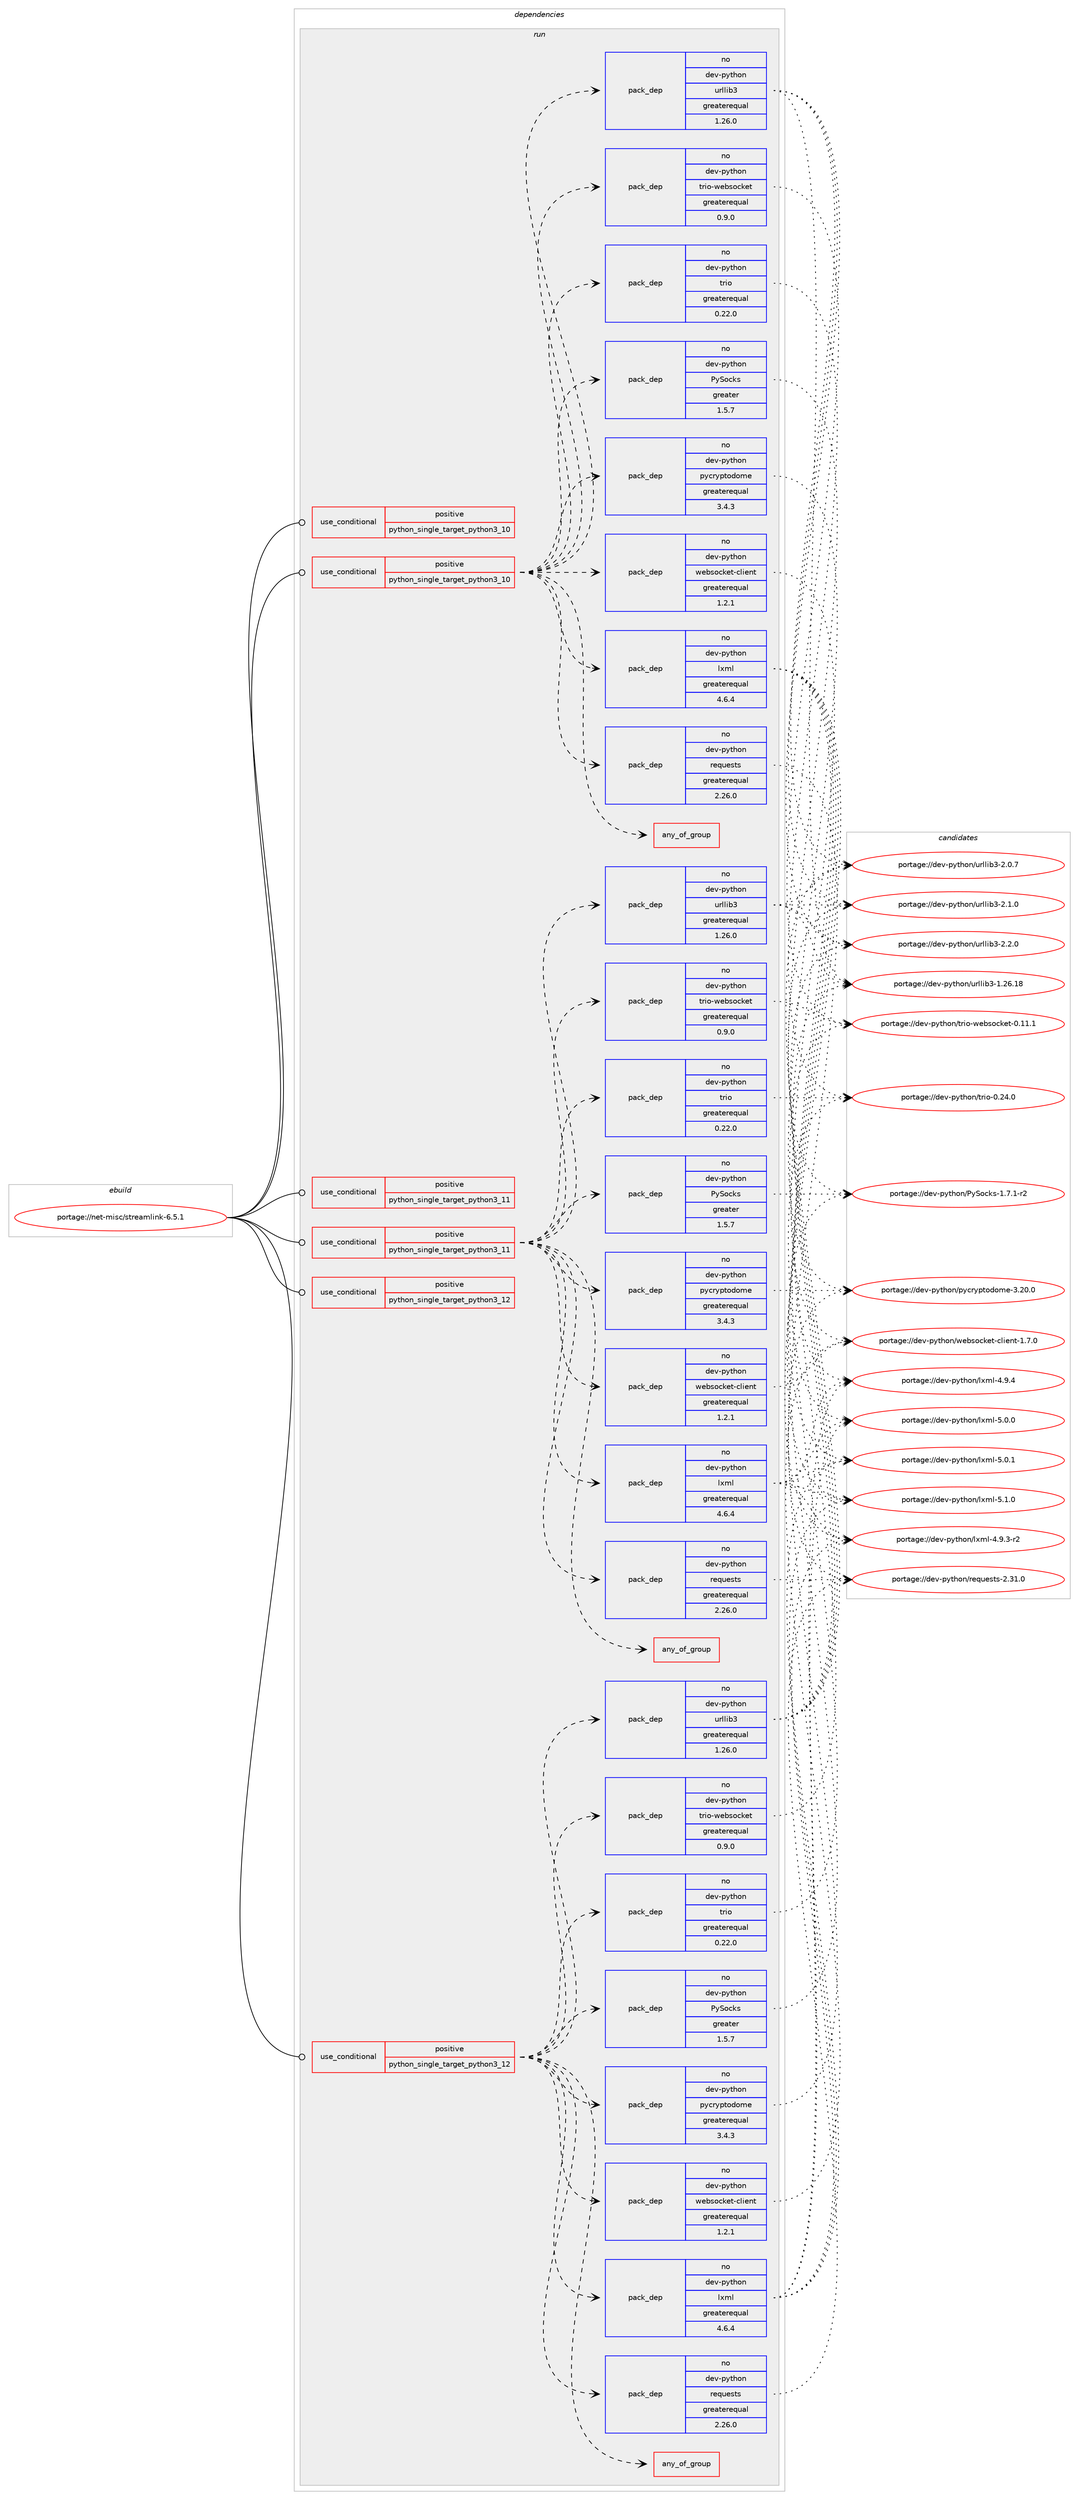 digraph prolog {

# *************
# Graph options
# *************

newrank=true;
concentrate=true;
compound=true;
graph [rankdir=LR,fontname=Helvetica,fontsize=10,ranksep=1.5];#, ranksep=2.5, nodesep=0.2];
edge  [arrowhead=vee];
node  [fontname=Helvetica,fontsize=10];

# **********
# The ebuild
# **********

subgraph cluster_leftcol {
color=gray;
rank=same;
label=<<i>ebuild</i>>;
id [label="portage://net-misc/streamlink-6.5.1", color=red, width=4, href="../net-misc/streamlink-6.5.1.svg"];
}

# ****************
# The dependencies
# ****************

subgraph cluster_midcol {
color=gray;
label=<<i>dependencies</i>>;
subgraph cluster_compile {
fillcolor="#eeeeee";
style=filled;
label=<<i>compile</i>>;
}
subgraph cluster_compileandrun {
fillcolor="#eeeeee";
style=filled;
label=<<i>compile and run</i>>;
}
subgraph cluster_run {
fillcolor="#eeeeee";
style=filled;
label=<<i>run</i>>;
subgraph cond6758 {
dependency9873 [label=<<TABLE BORDER="0" CELLBORDER="1" CELLSPACING="0" CELLPADDING="4"><TR><TD ROWSPAN="3" CELLPADDING="10">use_conditional</TD></TR><TR><TD>positive</TD></TR><TR><TD>python_single_target_python3_10</TD></TR></TABLE>>, shape=none, color=red];
# *** BEGIN UNKNOWN DEPENDENCY TYPE (TODO) ***
# dependency9873 -> package_dependency(portage://net-misc/streamlink-6.5.1,run,no,dev-lang,python,none,[,,],[slot(3.10)],[use(enable(xml),positive),use(enable(threads),positive)])
# *** END UNKNOWN DEPENDENCY TYPE (TODO) ***

}
id:e -> dependency9873:w [weight=20,style="solid",arrowhead="odot"];
subgraph cond6759 {
dependency9874 [label=<<TABLE BORDER="0" CELLBORDER="1" CELLSPACING="0" CELLPADDING="4"><TR><TD ROWSPAN="3" CELLPADDING="10">use_conditional</TD></TR><TR><TD>positive</TD></TR><TR><TD>python_single_target_python3_10</TD></TR></TABLE>>, shape=none, color=red];
# *** BEGIN UNKNOWN DEPENDENCY TYPE (TODO) ***
# dependency9874 -> package_dependency(portage://net-misc/streamlink-6.5.1,run,no,dev-python,certifi,none,[,,],[],[use(enable(python_targets_python3_10),negative)])
# *** END UNKNOWN DEPENDENCY TYPE (TODO) ***

subgraph any85 {
dependency9875 [label=<<TABLE BORDER="0" CELLBORDER="1" CELLSPACING="0" CELLPADDING="4"><TR><TD CELLPADDING="10">any_of_group</TD></TR></TABLE>>, shape=none, color=red];# *** BEGIN UNKNOWN DEPENDENCY TYPE (TODO) ***
# dependency9875 -> package_dependency(portage://net-misc/streamlink-6.5.1,run,no,dev-python,chardet,none,[,,],[],[use(enable(python_targets_python3_10),negative)])
# *** END UNKNOWN DEPENDENCY TYPE (TODO) ***

# *** BEGIN UNKNOWN DEPENDENCY TYPE (TODO) ***
# dependency9875 -> package_dependency(portage://net-misc/streamlink-6.5.1,run,no,dev-python,charset-normalizer,none,[,,],[],[use(enable(python_targets_python3_10),negative)])
# *** END UNKNOWN DEPENDENCY TYPE (TODO) ***

}
dependency9874:e -> dependency9875:w [weight=20,style="dashed",arrowhead="vee"];
subgraph pack3032 {
dependency9876 [label=<<TABLE BORDER="0" CELLBORDER="1" CELLSPACING="0" CELLPADDING="4" WIDTH="220"><TR><TD ROWSPAN="6" CELLPADDING="30">pack_dep</TD></TR><TR><TD WIDTH="110">no</TD></TR><TR><TD>dev-python</TD></TR><TR><TD>requests</TD></TR><TR><TD>greaterequal</TD></TR><TR><TD>2.26.0</TD></TR></TABLE>>, shape=none, color=blue];
}
dependency9874:e -> dependency9876:w [weight=20,style="dashed",arrowhead="vee"];
# *** BEGIN UNKNOWN DEPENDENCY TYPE (TODO) ***
# dependency9874 -> package_dependency(portage://net-misc/streamlink-6.5.1,run,no,dev-python,isodate,none,[,,],[],[use(enable(python_targets_python3_10),negative)])
# *** END UNKNOWN DEPENDENCY TYPE (TODO) ***

subgraph pack3033 {
dependency9877 [label=<<TABLE BORDER="0" CELLBORDER="1" CELLSPACING="0" CELLPADDING="4" WIDTH="220"><TR><TD ROWSPAN="6" CELLPADDING="30">pack_dep</TD></TR><TR><TD WIDTH="110">no</TD></TR><TR><TD>dev-python</TD></TR><TR><TD>lxml</TD></TR><TR><TD>greaterequal</TD></TR><TR><TD>4.6.4</TD></TR></TABLE>>, shape=none, color=blue];
}
dependency9874:e -> dependency9877:w [weight=20,style="dashed",arrowhead="vee"];
subgraph pack3034 {
dependency9878 [label=<<TABLE BORDER="0" CELLBORDER="1" CELLSPACING="0" CELLPADDING="4" WIDTH="220"><TR><TD ROWSPAN="6" CELLPADDING="30">pack_dep</TD></TR><TR><TD WIDTH="110">no</TD></TR><TR><TD>dev-python</TD></TR><TR><TD>websocket-client</TD></TR><TR><TD>greaterequal</TD></TR><TR><TD>1.2.1</TD></TR></TABLE>>, shape=none, color=blue];
}
dependency9874:e -> dependency9878:w [weight=20,style="dashed",arrowhead="vee"];
# *** BEGIN UNKNOWN DEPENDENCY TYPE (TODO) ***
# dependency9874 -> package_dependency(portage://net-misc/streamlink-6.5.1,run,no,dev-python,pycountry,none,[,,],[],[use(enable(python_targets_python3_10),negative)])
# *** END UNKNOWN DEPENDENCY TYPE (TODO) ***

subgraph pack3035 {
dependency9879 [label=<<TABLE BORDER="0" CELLBORDER="1" CELLSPACING="0" CELLPADDING="4" WIDTH="220"><TR><TD ROWSPAN="6" CELLPADDING="30">pack_dep</TD></TR><TR><TD WIDTH="110">no</TD></TR><TR><TD>dev-python</TD></TR><TR><TD>pycryptodome</TD></TR><TR><TD>greaterequal</TD></TR><TR><TD>3.4.3</TD></TR></TABLE>>, shape=none, color=blue];
}
dependency9874:e -> dependency9879:w [weight=20,style="dashed",arrowhead="vee"];
subgraph pack3036 {
dependency9880 [label=<<TABLE BORDER="0" CELLBORDER="1" CELLSPACING="0" CELLPADDING="4" WIDTH="220"><TR><TD ROWSPAN="6" CELLPADDING="30">pack_dep</TD></TR><TR><TD WIDTH="110">no</TD></TR><TR><TD>dev-python</TD></TR><TR><TD>PySocks</TD></TR><TR><TD>greater</TD></TR><TR><TD>1.5.7</TD></TR></TABLE>>, shape=none, color=blue];
}
dependency9874:e -> dependency9880:w [weight=20,style="dashed",arrowhead="vee"];
subgraph pack3037 {
dependency9881 [label=<<TABLE BORDER="0" CELLBORDER="1" CELLSPACING="0" CELLPADDING="4" WIDTH="220"><TR><TD ROWSPAN="6" CELLPADDING="30">pack_dep</TD></TR><TR><TD WIDTH="110">no</TD></TR><TR><TD>dev-python</TD></TR><TR><TD>trio</TD></TR><TR><TD>greaterequal</TD></TR><TR><TD>0.22.0</TD></TR></TABLE>>, shape=none, color=blue];
}
dependency9874:e -> dependency9881:w [weight=20,style="dashed",arrowhead="vee"];
subgraph pack3038 {
dependency9882 [label=<<TABLE BORDER="0" CELLBORDER="1" CELLSPACING="0" CELLPADDING="4" WIDTH="220"><TR><TD ROWSPAN="6" CELLPADDING="30">pack_dep</TD></TR><TR><TD WIDTH="110">no</TD></TR><TR><TD>dev-python</TD></TR><TR><TD>trio-websocket</TD></TR><TR><TD>greaterequal</TD></TR><TR><TD>0.9.0</TD></TR></TABLE>>, shape=none, color=blue];
}
dependency9874:e -> dependency9882:w [weight=20,style="dashed",arrowhead="vee"];
subgraph pack3039 {
dependency9883 [label=<<TABLE BORDER="0" CELLBORDER="1" CELLSPACING="0" CELLPADDING="4" WIDTH="220"><TR><TD ROWSPAN="6" CELLPADDING="30">pack_dep</TD></TR><TR><TD WIDTH="110">no</TD></TR><TR><TD>dev-python</TD></TR><TR><TD>urllib3</TD></TR><TR><TD>greaterequal</TD></TR><TR><TD>1.26.0</TD></TR></TABLE>>, shape=none, color=blue];
}
dependency9874:e -> dependency9883:w [weight=20,style="dashed",arrowhead="vee"];
}
id:e -> dependency9874:w [weight=20,style="solid",arrowhead="odot"];
subgraph cond6760 {
dependency9884 [label=<<TABLE BORDER="0" CELLBORDER="1" CELLSPACING="0" CELLPADDING="4"><TR><TD ROWSPAN="3" CELLPADDING="10">use_conditional</TD></TR><TR><TD>positive</TD></TR><TR><TD>python_single_target_python3_11</TD></TR></TABLE>>, shape=none, color=red];
# *** BEGIN UNKNOWN DEPENDENCY TYPE (TODO) ***
# dependency9884 -> package_dependency(portage://net-misc/streamlink-6.5.1,run,no,dev-lang,python,none,[,,],[slot(3.11)],[use(enable(xml),positive),use(enable(threads),positive)])
# *** END UNKNOWN DEPENDENCY TYPE (TODO) ***

}
id:e -> dependency9884:w [weight=20,style="solid",arrowhead="odot"];
subgraph cond6761 {
dependency9885 [label=<<TABLE BORDER="0" CELLBORDER="1" CELLSPACING="0" CELLPADDING="4"><TR><TD ROWSPAN="3" CELLPADDING="10">use_conditional</TD></TR><TR><TD>positive</TD></TR><TR><TD>python_single_target_python3_11</TD></TR></TABLE>>, shape=none, color=red];
# *** BEGIN UNKNOWN DEPENDENCY TYPE (TODO) ***
# dependency9885 -> package_dependency(portage://net-misc/streamlink-6.5.1,run,no,dev-python,certifi,none,[,,],[],[use(enable(python_targets_python3_11),negative)])
# *** END UNKNOWN DEPENDENCY TYPE (TODO) ***

subgraph any86 {
dependency9886 [label=<<TABLE BORDER="0" CELLBORDER="1" CELLSPACING="0" CELLPADDING="4"><TR><TD CELLPADDING="10">any_of_group</TD></TR></TABLE>>, shape=none, color=red];# *** BEGIN UNKNOWN DEPENDENCY TYPE (TODO) ***
# dependency9886 -> package_dependency(portage://net-misc/streamlink-6.5.1,run,no,dev-python,chardet,none,[,,],[],[use(enable(python_targets_python3_11),negative)])
# *** END UNKNOWN DEPENDENCY TYPE (TODO) ***

# *** BEGIN UNKNOWN DEPENDENCY TYPE (TODO) ***
# dependency9886 -> package_dependency(portage://net-misc/streamlink-6.5.1,run,no,dev-python,charset-normalizer,none,[,,],[],[use(enable(python_targets_python3_11),negative)])
# *** END UNKNOWN DEPENDENCY TYPE (TODO) ***

}
dependency9885:e -> dependency9886:w [weight=20,style="dashed",arrowhead="vee"];
subgraph pack3040 {
dependency9887 [label=<<TABLE BORDER="0" CELLBORDER="1" CELLSPACING="0" CELLPADDING="4" WIDTH="220"><TR><TD ROWSPAN="6" CELLPADDING="30">pack_dep</TD></TR><TR><TD WIDTH="110">no</TD></TR><TR><TD>dev-python</TD></TR><TR><TD>requests</TD></TR><TR><TD>greaterequal</TD></TR><TR><TD>2.26.0</TD></TR></TABLE>>, shape=none, color=blue];
}
dependency9885:e -> dependency9887:w [weight=20,style="dashed",arrowhead="vee"];
# *** BEGIN UNKNOWN DEPENDENCY TYPE (TODO) ***
# dependency9885 -> package_dependency(portage://net-misc/streamlink-6.5.1,run,no,dev-python,isodate,none,[,,],[],[use(enable(python_targets_python3_11),negative)])
# *** END UNKNOWN DEPENDENCY TYPE (TODO) ***

subgraph pack3041 {
dependency9888 [label=<<TABLE BORDER="0" CELLBORDER="1" CELLSPACING="0" CELLPADDING="4" WIDTH="220"><TR><TD ROWSPAN="6" CELLPADDING="30">pack_dep</TD></TR><TR><TD WIDTH="110">no</TD></TR><TR><TD>dev-python</TD></TR><TR><TD>lxml</TD></TR><TR><TD>greaterequal</TD></TR><TR><TD>4.6.4</TD></TR></TABLE>>, shape=none, color=blue];
}
dependency9885:e -> dependency9888:w [weight=20,style="dashed",arrowhead="vee"];
subgraph pack3042 {
dependency9889 [label=<<TABLE BORDER="0" CELLBORDER="1" CELLSPACING="0" CELLPADDING="4" WIDTH="220"><TR><TD ROWSPAN="6" CELLPADDING="30">pack_dep</TD></TR><TR><TD WIDTH="110">no</TD></TR><TR><TD>dev-python</TD></TR><TR><TD>websocket-client</TD></TR><TR><TD>greaterequal</TD></TR><TR><TD>1.2.1</TD></TR></TABLE>>, shape=none, color=blue];
}
dependency9885:e -> dependency9889:w [weight=20,style="dashed",arrowhead="vee"];
# *** BEGIN UNKNOWN DEPENDENCY TYPE (TODO) ***
# dependency9885 -> package_dependency(portage://net-misc/streamlink-6.5.1,run,no,dev-python,pycountry,none,[,,],[],[use(enable(python_targets_python3_11),negative)])
# *** END UNKNOWN DEPENDENCY TYPE (TODO) ***

subgraph pack3043 {
dependency9890 [label=<<TABLE BORDER="0" CELLBORDER="1" CELLSPACING="0" CELLPADDING="4" WIDTH="220"><TR><TD ROWSPAN="6" CELLPADDING="30">pack_dep</TD></TR><TR><TD WIDTH="110">no</TD></TR><TR><TD>dev-python</TD></TR><TR><TD>pycryptodome</TD></TR><TR><TD>greaterequal</TD></TR><TR><TD>3.4.3</TD></TR></TABLE>>, shape=none, color=blue];
}
dependency9885:e -> dependency9890:w [weight=20,style="dashed",arrowhead="vee"];
subgraph pack3044 {
dependency9891 [label=<<TABLE BORDER="0" CELLBORDER="1" CELLSPACING="0" CELLPADDING="4" WIDTH="220"><TR><TD ROWSPAN="6" CELLPADDING="30">pack_dep</TD></TR><TR><TD WIDTH="110">no</TD></TR><TR><TD>dev-python</TD></TR><TR><TD>PySocks</TD></TR><TR><TD>greater</TD></TR><TR><TD>1.5.7</TD></TR></TABLE>>, shape=none, color=blue];
}
dependency9885:e -> dependency9891:w [weight=20,style="dashed",arrowhead="vee"];
subgraph pack3045 {
dependency9892 [label=<<TABLE BORDER="0" CELLBORDER="1" CELLSPACING="0" CELLPADDING="4" WIDTH="220"><TR><TD ROWSPAN="6" CELLPADDING="30">pack_dep</TD></TR><TR><TD WIDTH="110">no</TD></TR><TR><TD>dev-python</TD></TR><TR><TD>trio</TD></TR><TR><TD>greaterequal</TD></TR><TR><TD>0.22.0</TD></TR></TABLE>>, shape=none, color=blue];
}
dependency9885:e -> dependency9892:w [weight=20,style="dashed",arrowhead="vee"];
subgraph pack3046 {
dependency9893 [label=<<TABLE BORDER="0" CELLBORDER="1" CELLSPACING="0" CELLPADDING="4" WIDTH="220"><TR><TD ROWSPAN="6" CELLPADDING="30">pack_dep</TD></TR><TR><TD WIDTH="110">no</TD></TR><TR><TD>dev-python</TD></TR><TR><TD>trio-websocket</TD></TR><TR><TD>greaterequal</TD></TR><TR><TD>0.9.0</TD></TR></TABLE>>, shape=none, color=blue];
}
dependency9885:e -> dependency9893:w [weight=20,style="dashed",arrowhead="vee"];
subgraph pack3047 {
dependency9894 [label=<<TABLE BORDER="0" CELLBORDER="1" CELLSPACING="0" CELLPADDING="4" WIDTH="220"><TR><TD ROWSPAN="6" CELLPADDING="30">pack_dep</TD></TR><TR><TD WIDTH="110">no</TD></TR><TR><TD>dev-python</TD></TR><TR><TD>urllib3</TD></TR><TR><TD>greaterequal</TD></TR><TR><TD>1.26.0</TD></TR></TABLE>>, shape=none, color=blue];
}
dependency9885:e -> dependency9894:w [weight=20,style="dashed",arrowhead="vee"];
}
id:e -> dependency9885:w [weight=20,style="solid",arrowhead="odot"];
subgraph cond6762 {
dependency9895 [label=<<TABLE BORDER="0" CELLBORDER="1" CELLSPACING="0" CELLPADDING="4"><TR><TD ROWSPAN="3" CELLPADDING="10">use_conditional</TD></TR><TR><TD>positive</TD></TR><TR><TD>python_single_target_python3_12</TD></TR></TABLE>>, shape=none, color=red];
# *** BEGIN UNKNOWN DEPENDENCY TYPE (TODO) ***
# dependency9895 -> package_dependency(portage://net-misc/streamlink-6.5.1,run,no,dev-lang,python,none,[,,],[slot(3.12)],[use(enable(xml),positive),use(enable(threads),positive)])
# *** END UNKNOWN DEPENDENCY TYPE (TODO) ***

}
id:e -> dependency9895:w [weight=20,style="solid",arrowhead="odot"];
subgraph cond6763 {
dependency9896 [label=<<TABLE BORDER="0" CELLBORDER="1" CELLSPACING="0" CELLPADDING="4"><TR><TD ROWSPAN="3" CELLPADDING="10">use_conditional</TD></TR><TR><TD>positive</TD></TR><TR><TD>python_single_target_python3_12</TD></TR></TABLE>>, shape=none, color=red];
# *** BEGIN UNKNOWN DEPENDENCY TYPE (TODO) ***
# dependency9896 -> package_dependency(portage://net-misc/streamlink-6.5.1,run,no,dev-python,certifi,none,[,,],[],[use(enable(python_targets_python3_12),negative)])
# *** END UNKNOWN DEPENDENCY TYPE (TODO) ***

subgraph any87 {
dependency9897 [label=<<TABLE BORDER="0" CELLBORDER="1" CELLSPACING="0" CELLPADDING="4"><TR><TD CELLPADDING="10">any_of_group</TD></TR></TABLE>>, shape=none, color=red];# *** BEGIN UNKNOWN DEPENDENCY TYPE (TODO) ***
# dependency9897 -> package_dependency(portage://net-misc/streamlink-6.5.1,run,no,dev-python,chardet,none,[,,],[],[use(enable(python_targets_python3_12),negative)])
# *** END UNKNOWN DEPENDENCY TYPE (TODO) ***

# *** BEGIN UNKNOWN DEPENDENCY TYPE (TODO) ***
# dependency9897 -> package_dependency(portage://net-misc/streamlink-6.5.1,run,no,dev-python,charset-normalizer,none,[,,],[],[use(enable(python_targets_python3_12),negative)])
# *** END UNKNOWN DEPENDENCY TYPE (TODO) ***

}
dependency9896:e -> dependency9897:w [weight=20,style="dashed",arrowhead="vee"];
subgraph pack3048 {
dependency9898 [label=<<TABLE BORDER="0" CELLBORDER="1" CELLSPACING="0" CELLPADDING="4" WIDTH="220"><TR><TD ROWSPAN="6" CELLPADDING="30">pack_dep</TD></TR><TR><TD WIDTH="110">no</TD></TR><TR><TD>dev-python</TD></TR><TR><TD>requests</TD></TR><TR><TD>greaterequal</TD></TR><TR><TD>2.26.0</TD></TR></TABLE>>, shape=none, color=blue];
}
dependency9896:e -> dependency9898:w [weight=20,style="dashed",arrowhead="vee"];
# *** BEGIN UNKNOWN DEPENDENCY TYPE (TODO) ***
# dependency9896 -> package_dependency(portage://net-misc/streamlink-6.5.1,run,no,dev-python,isodate,none,[,,],[],[use(enable(python_targets_python3_12),negative)])
# *** END UNKNOWN DEPENDENCY TYPE (TODO) ***

subgraph pack3049 {
dependency9899 [label=<<TABLE BORDER="0" CELLBORDER="1" CELLSPACING="0" CELLPADDING="4" WIDTH="220"><TR><TD ROWSPAN="6" CELLPADDING="30">pack_dep</TD></TR><TR><TD WIDTH="110">no</TD></TR><TR><TD>dev-python</TD></TR><TR><TD>lxml</TD></TR><TR><TD>greaterequal</TD></TR><TR><TD>4.6.4</TD></TR></TABLE>>, shape=none, color=blue];
}
dependency9896:e -> dependency9899:w [weight=20,style="dashed",arrowhead="vee"];
subgraph pack3050 {
dependency9900 [label=<<TABLE BORDER="0" CELLBORDER="1" CELLSPACING="0" CELLPADDING="4" WIDTH="220"><TR><TD ROWSPAN="6" CELLPADDING="30">pack_dep</TD></TR><TR><TD WIDTH="110">no</TD></TR><TR><TD>dev-python</TD></TR><TR><TD>websocket-client</TD></TR><TR><TD>greaterequal</TD></TR><TR><TD>1.2.1</TD></TR></TABLE>>, shape=none, color=blue];
}
dependency9896:e -> dependency9900:w [weight=20,style="dashed",arrowhead="vee"];
# *** BEGIN UNKNOWN DEPENDENCY TYPE (TODO) ***
# dependency9896 -> package_dependency(portage://net-misc/streamlink-6.5.1,run,no,dev-python,pycountry,none,[,,],[],[use(enable(python_targets_python3_12),negative)])
# *** END UNKNOWN DEPENDENCY TYPE (TODO) ***

subgraph pack3051 {
dependency9901 [label=<<TABLE BORDER="0" CELLBORDER="1" CELLSPACING="0" CELLPADDING="4" WIDTH="220"><TR><TD ROWSPAN="6" CELLPADDING="30">pack_dep</TD></TR><TR><TD WIDTH="110">no</TD></TR><TR><TD>dev-python</TD></TR><TR><TD>pycryptodome</TD></TR><TR><TD>greaterequal</TD></TR><TR><TD>3.4.3</TD></TR></TABLE>>, shape=none, color=blue];
}
dependency9896:e -> dependency9901:w [weight=20,style="dashed",arrowhead="vee"];
subgraph pack3052 {
dependency9902 [label=<<TABLE BORDER="0" CELLBORDER="1" CELLSPACING="0" CELLPADDING="4" WIDTH="220"><TR><TD ROWSPAN="6" CELLPADDING="30">pack_dep</TD></TR><TR><TD WIDTH="110">no</TD></TR><TR><TD>dev-python</TD></TR><TR><TD>PySocks</TD></TR><TR><TD>greater</TD></TR><TR><TD>1.5.7</TD></TR></TABLE>>, shape=none, color=blue];
}
dependency9896:e -> dependency9902:w [weight=20,style="dashed",arrowhead="vee"];
subgraph pack3053 {
dependency9903 [label=<<TABLE BORDER="0" CELLBORDER="1" CELLSPACING="0" CELLPADDING="4" WIDTH="220"><TR><TD ROWSPAN="6" CELLPADDING="30">pack_dep</TD></TR><TR><TD WIDTH="110">no</TD></TR><TR><TD>dev-python</TD></TR><TR><TD>trio</TD></TR><TR><TD>greaterequal</TD></TR><TR><TD>0.22.0</TD></TR></TABLE>>, shape=none, color=blue];
}
dependency9896:e -> dependency9903:w [weight=20,style="dashed",arrowhead="vee"];
subgraph pack3054 {
dependency9904 [label=<<TABLE BORDER="0" CELLBORDER="1" CELLSPACING="0" CELLPADDING="4" WIDTH="220"><TR><TD ROWSPAN="6" CELLPADDING="30">pack_dep</TD></TR><TR><TD WIDTH="110">no</TD></TR><TR><TD>dev-python</TD></TR><TR><TD>trio-websocket</TD></TR><TR><TD>greaterequal</TD></TR><TR><TD>0.9.0</TD></TR></TABLE>>, shape=none, color=blue];
}
dependency9896:e -> dependency9904:w [weight=20,style="dashed",arrowhead="vee"];
subgraph pack3055 {
dependency9905 [label=<<TABLE BORDER="0" CELLBORDER="1" CELLSPACING="0" CELLPADDING="4" WIDTH="220"><TR><TD ROWSPAN="6" CELLPADDING="30">pack_dep</TD></TR><TR><TD WIDTH="110">no</TD></TR><TR><TD>dev-python</TD></TR><TR><TD>urllib3</TD></TR><TR><TD>greaterequal</TD></TR><TR><TD>1.26.0</TD></TR></TABLE>>, shape=none, color=blue];
}
dependency9896:e -> dependency9905:w [weight=20,style="dashed",arrowhead="vee"];
}
id:e -> dependency9896:w [weight=20,style="solid",arrowhead="odot"];
# *** BEGIN UNKNOWN DEPENDENCY TYPE (TODO) ***
# id -> package_dependency(portage://net-misc/streamlink-6.5.1,run,no,media-video,ffmpeg,none,[,,],[],[])
# *** END UNKNOWN DEPENDENCY TYPE (TODO) ***

}
}

# **************
# The candidates
# **************

subgraph cluster_choices {
rank=same;
color=gray;
label=<<i>candidates</i>>;

subgraph choice3032 {
color=black;
nodesep=1;
choice100101118451121211161041111104711410111311710111511611545504651494648 [label="portage://dev-python/requests-2.31.0", color=red, width=4,href="../dev-python/requests-2.31.0.svg"];
dependency9876:e -> choice100101118451121211161041111104711410111311710111511611545504651494648:w [style=dotted,weight="100"];
}
subgraph choice3033 {
color=black;
nodesep=1;
choice10010111845112121116104111110471081201091084552465746514511450 [label="portage://dev-python/lxml-4.9.3-r2", color=red, width=4,href="../dev-python/lxml-4.9.3-r2.svg"];
choice1001011184511212111610411111047108120109108455246574652 [label="portage://dev-python/lxml-4.9.4", color=red, width=4,href="../dev-python/lxml-4.9.4.svg"];
choice1001011184511212111610411111047108120109108455346484648 [label="portage://dev-python/lxml-5.0.0", color=red, width=4,href="../dev-python/lxml-5.0.0.svg"];
choice1001011184511212111610411111047108120109108455346484649 [label="portage://dev-python/lxml-5.0.1", color=red, width=4,href="../dev-python/lxml-5.0.1.svg"];
choice1001011184511212111610411111047108120109108455346494648 [label="portage://dev-python/lxml-5.1.0", color=red, width=4,href="../dev-python/lxml-5.1.0.svg"];
dependency9877:e -> choice10010111845112121116104111110471081201091084552465746514511450:w [style=dotted,weight="100"];
dependency9877:e -> choice1001011184511212111610411111047108120109108455246574652:w [style=dotted,weight="100"];
dependency9877:e -> choice1001011184511212111610411111047108120109108455346484648:w [style=dotted,weight="100"];
dependency9877:e -> choice1001011184511212111610411111047108120109108455346484649:w [style=dotted,weight="100"];
dependency9877:e -> choice1001011184511212111610411111047108120109108455346494648:w [style=dotted,weight="100"];
}
subgraph choice3034 {
color=black;
nodesep=1;
choice100101118451121211161041111104711910198115111991071011164599108105101110116454946554648 [label="portage://dev-python/websocket-client-1.7.0", color=red, width=4,href="../dev-python/websocket-client-1.7.0.svg"];
dependency9878:e -> choice100101118451121211161041111104711910198115111991071011164599108105101110116454946554648:w [style=dotted,weight="100"];
}
subgraph choice3035 {
color=black;
nodesep=1;
choice10010111845112121116104111110471121219911412111211611110011110910145514650484648 [label="portage://dev-python/pycryptodome-3.20.0", color=red, width=4,href="../dev-python/pycryptodome-3.20.0.svg"];
dependency9879:e -> choice10010111845112121116104111110471121219911412111211611110011110910145514650484648:w [style=dotted,weight="100"];
}
subgraph choice3036 {
color=black;
nodesep=1;
choice10010111845112121116104111110478012183111991071154549465546494511450 [label="portage://dev-python/PySocks-1.7.1-r2", color=red, width=4,href="../dev-python/PySocks-1.7.1-r2.svg"];
dependency9880:e -> choice10010111845112121116104111110478012183111991071154549465546494511450:w [style=dotted,weight="100"];
}
subgraph choice3037 {
color=black;
nodesep=1;
choice100101118451121211161041111104711611410511145484650524648 [label="portage://dev-python/trio-0.24.0", color=red, width=4,href="../dev-python/trio-0.24.0.svg"];
dependency9881:e -> choice100101118451121211161041111104711611410511145484650524648:w [style=dotted,weight="100"];
}
subgraph choice3038 {
color=black;
nodesep=1;
choice100101118451121211161041111104711611410511145119101981151119910710111645484649494649 [label="portage://dev-python/trio-websocket-0.11.1", color=red, width=4,href="../dev-python/trio-websocket-0.11.1.svg"];
dependency9882:e -> choice100101118451121211161041111104711611410511145119101981151119910710111645484649494649:w [style=dotted,weight="100"];
}
subgraph choice3039 {
color=black;
nodesep=1;
choice100101118451121211161041111104711711410810810598514549465054464956 [label="portage://dev-python/urllib3-1.26.18", color=red, width=4,href="../dev-python/urllib3-1.26.18.svg"];
choice10010111845112121116104111110471171141081081059851455046484655 [label="portage://dev-python/urllib3-2.0.7", color=red, width=4,href="../dev-python/urllib3-2.0.7.svg"];
choice10010111845112121116104111110471171141081081059851455046494648 [label="portage://dev-python/urllib3-2.1.0", color=red, width=4,href="../dev-python/urllib3-2.1.0.svg"];
choice10010111845112121116104111110471171141081081059851455046504648 [label="portage://dev-python/urllib3-2.2.0", color=red, width=4,href="../dev-python/urllib3-2.2.0.svg"];
dependency9883:e -> choice100101118451121211161041111104711711410810810598514549465054464956:w [style=dotted,weight="100"];
dependency9883:e -> choice10010111845112121116104111110471171141081081059851455046484655:w [style=dotted,weight="100"];
dependency9883:e -> choice10010111845112121116104111110471171141081081059851455046494648:w [style=dotted,weight="100"];
dependency9883:e -> choice10010111845112121116104111110471171141081081059851455046504648:w [style=dotted,weight="100"];
}
subgraph choice3040 {
color=black;
nodesep=1;
choice100101118451121211161041111104711410111311710111511611545504651494648 [label="portage://dev-python/requests-2.31.0", color=red, width=4,href="../dev-python/requests-2.31.0.svg"];
dependency9887:e -> choice100101118451121211161041111104711410111311710111511611545504651494648:w [style=dotted,weight="100"];
}
subgraph choice3041 {
color=black;
nodesep=1;
choice10010111845112121116104111110471081201091084552465746514511450 [label="portage://dev-python/lxml-4.9.3-r2", color=red, width=4,href="../dev-python/lxml-4.9.3-r2.svg"];
choice1001011184511212111610411111047108120109108455246574652 [label="portage://dev-python/lxml-4.9.4", color=red, width=4,href="../dev-python/lxml-4.9.4.svg"];
choice1001011184511212111610411111047108120109108455346484648 [label="portage://dev-python/lxml-5.0.0", color=red, width=4,href="../dev-python/lxml-5.0.0.svg"];
choice1001011184511212111610411111047108120109108455346484649 [label="portage://dev-python/lxml-5.0.1", color=red, width=4,href="../dev-python/lxml-5.0.1.svg"];
choice1001011184511212111610411111047108120109108455346494648 [label="portage://dev-python/lxml-5.1.0", color=red, width=4,href="../dev-python/lxml-5.1.0.svg"];
dependency9888:e -> choice10010111845112121116104111110471081201091084552465746514511450:w [style=dotted,weight="100"];
dependency9888:e -> choice1001011184511212111610411111047108120109108455246574652:w [style=dotted,weight="100"];
dependency9888:e -> choice1001011184511212111610411111047108120109108455346484648:w [style=dotted,weight="100"];
dependency9888:e -> choice1001011184511212111610411111047108120109108455346484649:w [style=dotted,weight="100"];
dependency9888:e -> choice1001011184511212111610411111047108120109108455346494648:w [style=dotted,weight="100"];
}
subgraph choice3042 {
color=black;
nodesep=1;
choice100101118451121211161041111104711910198115111991071011164599108105101110116454946554648 [label="portage://dev-python/websocket-client-1.7.0", color=red, width=4,href="../dev-python/websocket-client-1.7.0.svg"];
dependency9889:e -> choice100101118451121211161041111104711910198115111991071011164599108105101110116454946554648:w [style=dotted,weight="100"];
}
subgraph choice3043 {
color=black;
nodesep=1;
choice10010111845112121116104111110471121219911412111211611110011110910145514650484648 [label="portage://dev-python/pycryptodome-3.20.0", color=red, width=4,href="../dev-python/pycryptodome-3.20.0.svg"];
dependency9890:e -> choice10010111845112121116104111110471121219911412111211611110011110910145514650484648:w [style=dotted,weight="100"];
}
subgraph choice3044 {
color=black;
nodesep=1;
choice10010111845112121116104111110478012183111991071154549465546494511450 [label="portage://dev-python/PySocks-1.7.1-r2", color=red, width=4,href="../dev-python/PySocks-1.7.1-r2.svg"];
dependency9891:e -> choice10010111845112121116104111110478012183111991071154549465546494511450:w [style=dotted,weight="100"];
}
subgraph choice3045 {
color=black;
nodesep=1;
choice100101118451121211161041111104711611410511145484650524648 [label="portage://dev-python/trio-0.24.0", color=red, width=4,href="../dev-python/trio-0.24.0.svg"];
dependency9892:e -> choice100101118451121211161041111104711611410511145484650524648:w [style=dotted,weight="100"];
}
subgraph choice3046 {
color=black;
nodesep=1;
choice100101118451121211161041111104711611410511145119101981151119910710111645484649494649 [label="portage://dev-python/trio-websocket-0.11.1", color=red, width=4,href="../dev-python/trio-websocket-0.11.1.svg"];
dependency9893:e -> choice100101118451121211161041111104711611410511145119101981151119910710111645484649494649:w [style=dotted,weight="100"];
}
subgraph choice3047 {
color=black;
nodesep=1;
choice100101118451121211161041111104711711410810810598514549465054464956 [label="portage://dev-python/urllib3-1.26.18", color=red, width=4,href="../dev-python/urllib3-1.26.18.svg"];
choice10010111845112121116104111110471171141081081059851455046484655 [label="portage://dev-python/urllib3-2.0.7", color=red, width=4,href="../dev-python/urllib3-2.0.7.svg"];
choice10010111845112121116104111110471171141081081059851455046494648 [label="portage://dev-python/urllib3-2.1.0", color=red, width=4,href="../dev-python/urllib3-2.1.0.svg"];
choice10010111845112121116104111110471171141081081059851455046504648 [label="portage://dev-python/urllib3-2.2.0", color=red, width=4,href="../dev-python/urllib3-2.2.0.svg"];
dependency9894:e -> choice100101118451121211161041111104711711410810810598514549465054464956:w [style=dotted,weight="100"];
dependency9894:e -> choice10010111845112121116104111110471171141081081059851455046484655:w [style=dotted,weight="100"];
dependency9894:e -> choice10010111845112121116104111110471171141081081059851455046494648:w [style=dotted,weight="100"];
dependency9894:e -> choice10010111845112121116104111110471171141081081059851455046504648:w [style=dotted,weight="100"];
}
subgraph choice3048 {
color=black;
nodesep=1;
choice100101118451121211161041111104711410111311710111511611545504651494648 [label="portage://dev-python/requests-2.31.0", color=red, width=4,href="../dev-python/requests-2.31.0.svg"];
dependency9898:e -> choice100101118451121211161041111104711410111311710111511611545504651494648:w [style=dotted,weight="100"];
}
subgraph choice3049 {
color=black;
nodesep=1;
choice10010111845112121116104111110471081201091084552465746514511450 [label="portage://dev-python/lxml-4.9.3-r2", color=red, width=4,href="../dev-python/lxml-4.9.3-r2.svg"];
choice1001011184511212111610411111047108120109108455246574652 [label="portage://dev-python/lxml-4.9.4", color=red, width=4,href="../dev-python/lxml-4.9.4.svg"];
choice1001011184511212111610411111047108120109108455346484648 [label="portage://dev-python/lxml-5.0.0", color=red, width=4,href="../dev-python/lxml-5.0.0.svg"];
choice1001011184511212111610411111047108120109108455346484649 [label="portage://dev-python/lxml-5.0.1", color=red, width=4,href="../dev-python/lxml-5.0.1.svg"];
choice1001011184511212111610411111047108120109108455346494648 [label="portage://dev-python/lxml-5.1.0", color=red, width=4,href="../dev-python/lxml-5.1.0.svg"];
dependency9899:e -> choice10010111845112121116104111110471081201091084552465746514511450:w [style=dotted,weight="100"];
dependency9899:e -> choice1001011184511212111610411111047108120109108455246574652:w [style=dotted,weight="100"];
dependency9899:e -> choice1001011184511212111610411111047108120109108455346484648:w [style=dotted,weight="100"];
dependency9899:e -> choice1001011184511212111610411111047108120109108455346484649:w [style=dotted,weight="100"];
dependency9899:e -> choice1001011184511212111610411111047108120109108455346494648:w [style=dotted,weight="100"];
}
subgraph choice3050 {
color=black;
nodesep=1;
choice100101118451121211161041111104711910198115111991071011164599108105101110116454946554648 [label="portage://dev-python/websocket-client-1.7.0", color=red, width=4,href="../dev-python/websocket-client-1.7.0.svg"];
dependency9900:e -> choice100101118451121211161041111104711910198115111991071011164599108105101110116454946554648:w [style=dotted,weight="100"];
}
subgraph choice3051 {
color=black;
nodesep=1;
choice10010111845112121116104111110471121219911412111211611110011110910145514650484648 [label="portage://dev-python/pycryptodome-3.20.0", color=red, width=4,href="../dev-python/pycryptodome-3.20.0.svg"];
dependency9901:e -> choice10010111845112121116104111110471121219911412111211611110011110910145514650484648:w [style=dotted,weight="100"];
}
subgraph choice3052 {
color=black;
nodesep=1;
choice10010111845112121116104111110478012183111991071154549465546494511450 [label="portage://dev-python/PySocks-1.7.1-r2", color=red, width=4,href="../dev-python/PySocks-1.7.1-r2.svg"];
dependency9902:e -> choice10010111845112121116104111110478012183111991071154549465546494511450:w [style=dotted,weight="100"];
}
subgraph choice3053 {
color=black;
nodesep=1;
choice100101118451121211161041111104711611410511145484650524648 [label="portage://dev-python/trio-0.24.0", color=red, width=4,href="../dev-python/trio-0.24.0.svg"];
dependency9903:e -> choice100101118451121211161041111104711611410511145484650524648:w [style=dotted,weight="100"];
}
subgraph choice3054 {
color=black;
nodesep=1;
choice100101118451121211161041111104711611410511145119101981151119910710111645484649494649 [label="portage://dev-python/trio-websocket-0.11.1", color=red, width=4,href="../dev-python/trio-websocket-0.11.1.svg"];
dependency9904:e -> choice100101118451121211161041111104711611410511145119101981151119910710111645484649494649:w [style=dotted,weight="100"];
}
subgraph choice3055 {
color=black;
nodesep=1;
choice100101118451121211161041111104711711410810810598514549465054464956 [label="portage://dev-python/urllib3-1.26.18", color=red, width=4,href="../dev-python/urllib3-1.26.18.svg"];
choice10010111845112121116104111110471171141081081059851455046484655 [label="portage://dev-python/urllib3-2.0.7", color=red, width=4,href="../dev-python/urllib3-2.0.7.svg"];
choice10010111845112121116104111110471171141081081059851455046494648 [label="portage://dev-python/urllib3-2.1.0", color=red, width=4,href="../dev-python/urllib3-2.1.0.svg"];
choice10010111845112121116104111110471171141081081059851455046504648 [label="portage://dev-python/urllib3-2.2.0", color=red, width=4,href="../dev-python/urllib3-2.2.0.svg"];
dependency9905:e -> choice100101118451121211161041111104711711410810810598514549465054464956:w [style=dotted,weight="100"];
dependency9905:e -> choice10010111845112121116104111110471171141081081059851455046484655:w [style=dotted,weight="100"];
dependency9905:e -> choice10010111845112121116104111110471171141081081059851455046494648:w [style=dotted,weight="100"];
dependency9905:e -> choice10010111845112121116104111110471171141081081059851455046504648:w [style=dotted,weight="100"];
}
}

}
